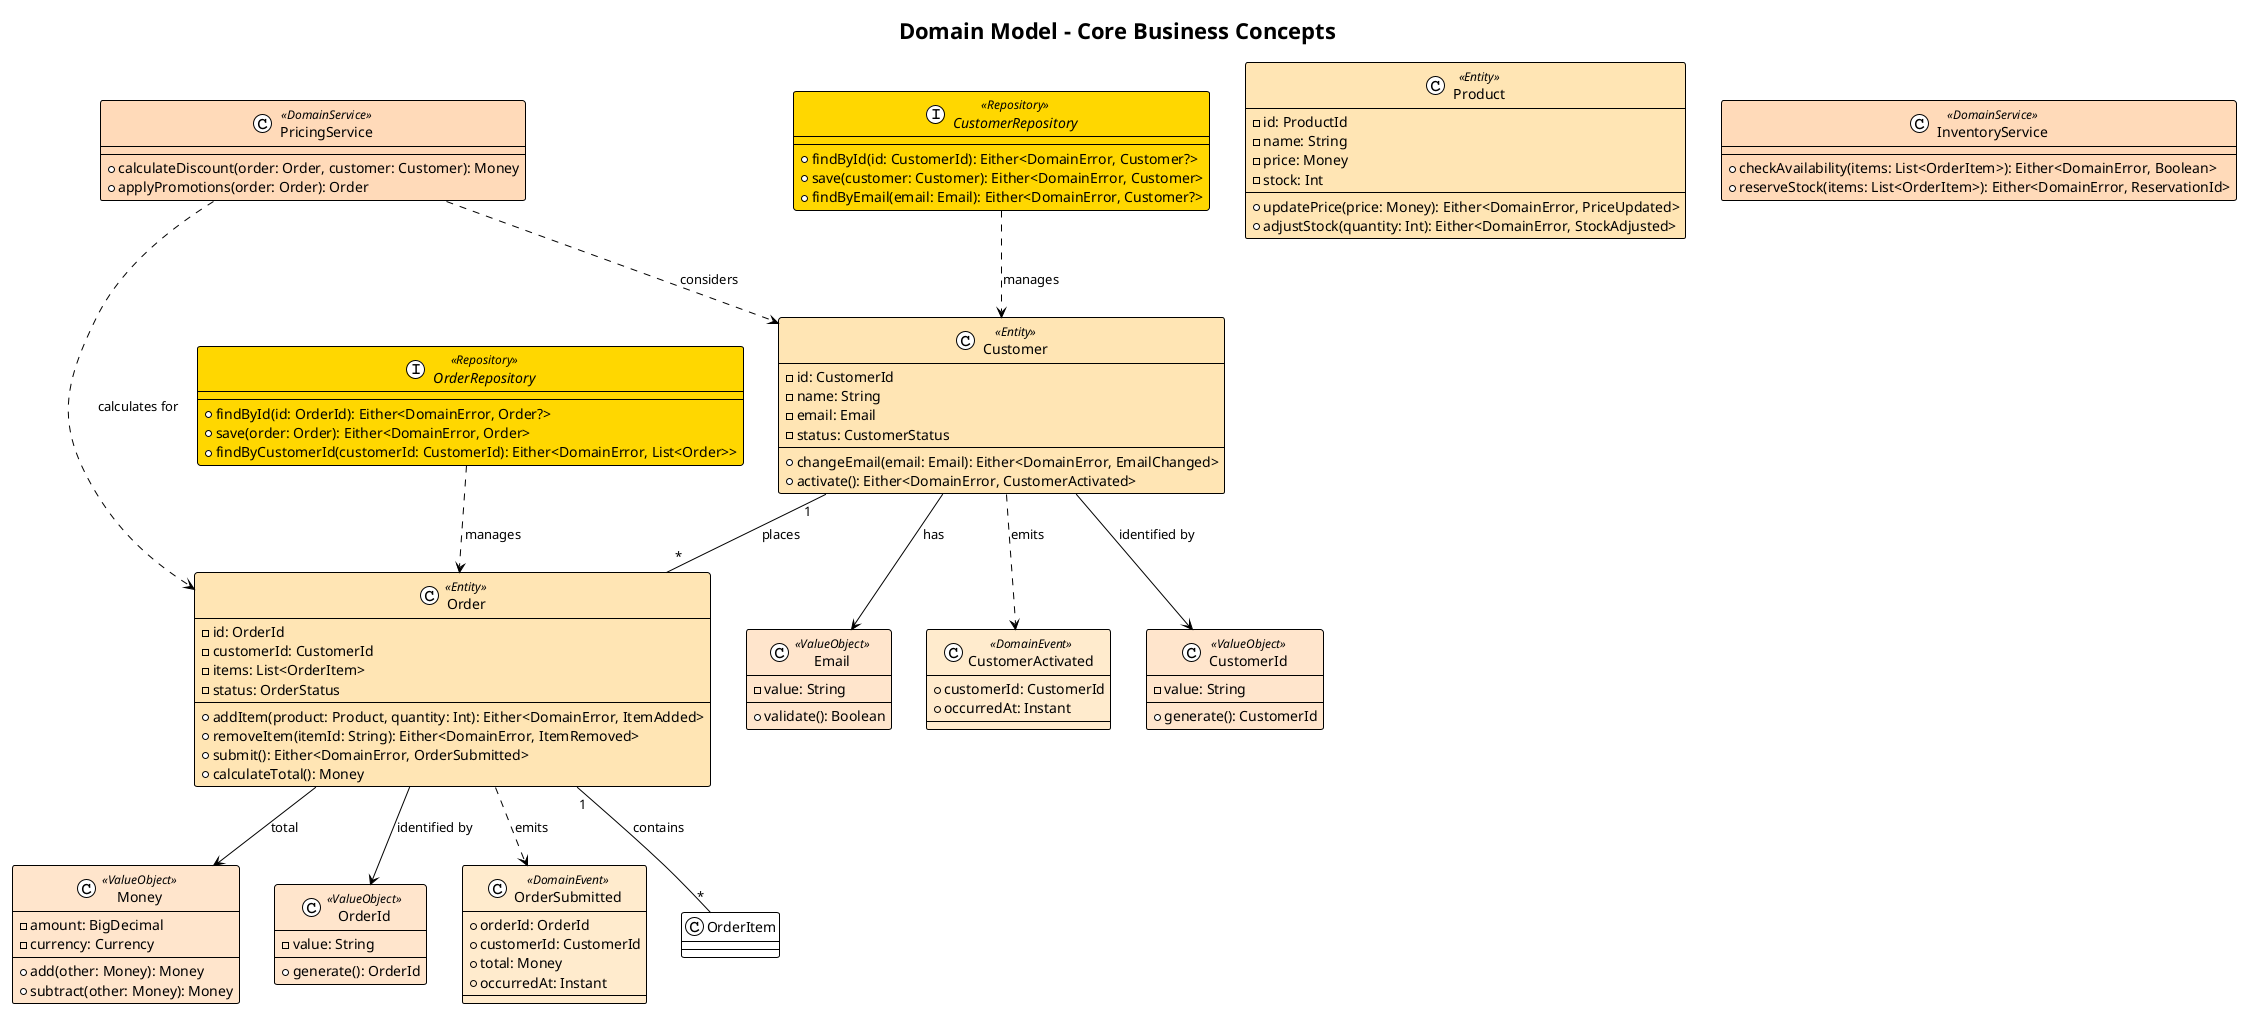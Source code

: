 @startuml domain-model
!theme plain
title Domain Model - Core Business Concepts

skinparam class {
    BackgroundColor<<Entity>> #FFE5B4
    BackgroundColor<<ValueObject>> #FFE5CC
    BackgroundColor<<DomainService>> #FFDAB9
    BackgroundColor<<Repository>> #FFD700
    BackgroundColor<<DomainEvent>> #FFEBCD
    BorderColor Black
}

' Value Objects
class Email <<ValueObject>> {
    - value: String
    + validate(): Boolean
}

class Money <<ValueObject>> {
    - amount: BigDecimal
    - currency: Currency
    + add(other: Money): Money
    + subtract(other: Money): Money
}

class CustomerId <<ValueObject>> {
    - value: String
    + generate(): CustomerId
}

class OrderId <<ValueObject>> {
    - value: String
    + generate(): OrderId
}

' Entities
class Customer <<Entity>> {
    - id: CustomerId
    - name: String
    - email: Email
    - status: CustomerStatus
    + changeEmail(email: Email): Either<DomainError, EmailChanged>
    + activate(): Either<DomainError, CustomerActivated>
}

class Order <<Entity>> {
    - id: OrderId
    - customerId: CustomerId
    - items: List<OrderItem>
    - status: OrderStatus
    + addItem(product: Product, quantity: Int): Either<DomainError, ItemAdded>
    + removeItem(itemId: String): Either<DomainError, ItemRemoved>
    + submit(): Either<DomainError, OrderSubmitted>
    + calculateTotal(): Money
}

class Product <<Entity>> {
    - id: ProductId
    - name: String
    - price: Money
    - stock: Int
    + updatePrice(price: Money): Either<DomainError, PriceUpdated>
    + adjustStock(quantity: Int): Either<DomainError, StockAdjusted>
}

' Domain Services
class PricingService <<DomainService>> {
    + calculateDiscount(order: Order, customer: Customer): Money
    + applyPromotions(order: Order): Order
}

class InventoryService <<DomainService>> {
    + checkAvailability(items: List<OrderItem>): Either<DomainError, Boolean>
    + reserveStock(items: List<OrderItem>): Either<DomainError, ReservationId>
}

' Repository Interfaces
interface CustomerRepository <<Repository>> {
    + findById(id: CustomerId): Either<DomainError, Customer?>
    + save(customer: Customer): Either<DomainError, Customer>
    + findByEmail(email: Email): Either<DomainError, Customer?>
}

interface OrderRepository <<Repository>> {
    + findById(id: OrderId): Either<DomainError, Order?>
    + save(order: Order): Either<DomainError, Order>
    + findByCustomerId(customerId: CustomerId): Either<DomainError, List<Order>>
}

' Domain Events
class OrderSubmitted <<DomainEvent>> {
    + orderId: OrderId
    + customerId: CustomerId
    + total: Money
    + occurredAt: Instant
}

class CustomerActivated <<DomainEvent>> {
    + customerId: CustomerId
    + occurredAt: Instant
}

' Relationships
Customer "1" -- "*" Order : places
Order "1" -- "*" OrderItem : contains
Order --> Money : total
Customer --> Email : has
Customer --> CustomerId : identified by
Order --> OrderId : identified by
Order ..> OrderSubmitted : emits
Customer ..> CustomerActivated : emits
PricingService ..> Order : calculates for
PricingService ..> Customer : considers
CustomerRepository ..> Customer : manages
OrderRepository ..> Order : manages

@enduml